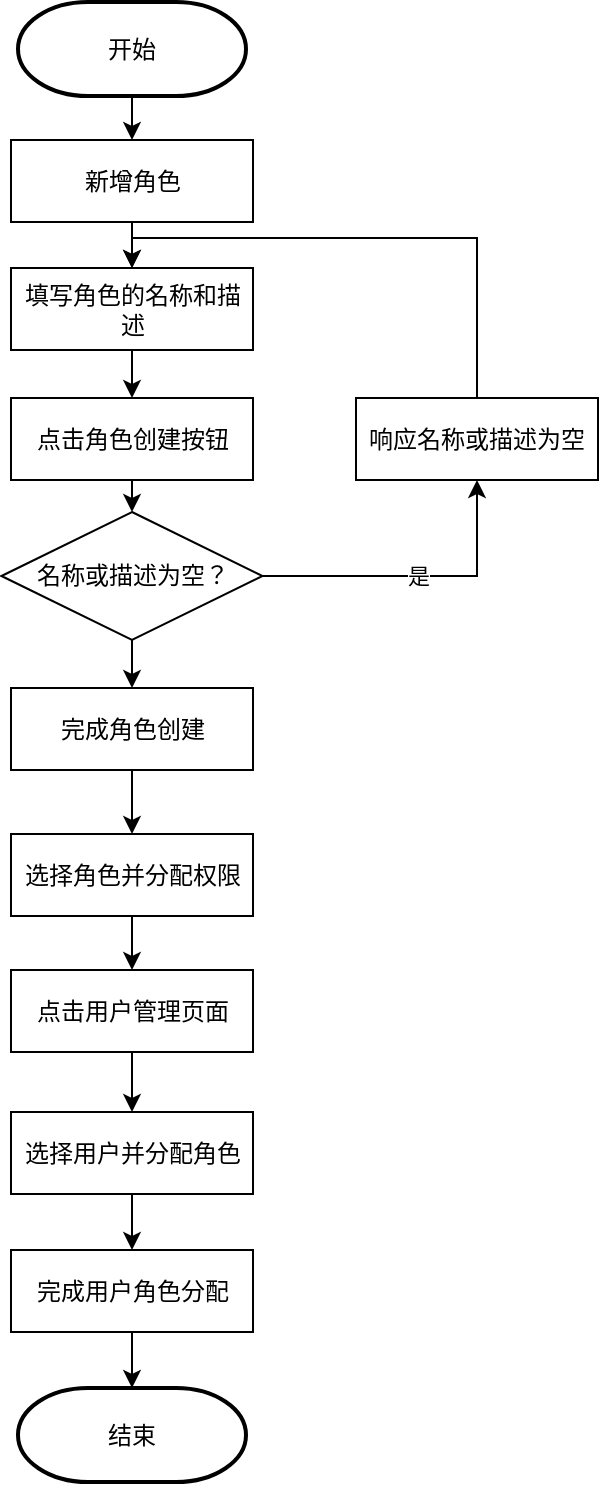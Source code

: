<mxfile version="21.3.7" type="github">
  <diagram name="第 1 页" id="kr8SmRhsVuFbHTsCatD1">
    <mxGraphModel dx="4295" dy="511" grid="0" gridSize="10" guides="1" tooltips="1" connect="1" arrows="1" fold="1" page="1" pageScale="1" pageWidth="827" pageHeight="1169" math="0" shadow="0">
      <root>
        <mxCell id="0" />
        <mxCell id="1" parent="0" />
        <mxCell id="ZlHzcMSenoy30nBdFDcZ-1" style="edgeStyle=orthogonalEdgeStyle;rounded=0;orthogonalLoop=1;jettySize=auto;html=1;exitX=0.5;exitY=1;exitDx=0;exitDy=0;exitPerimeter=0;" parent="1" source="ZlHzcMSenoy30nBdFDcZ-2" target="ZlHzcMSenoy30nBdFDcZ-4" edge="1">
          <mxGeometry relative="1" as="geometry" />
        </mxCell>
        <mxCell id="ZlHzcMSenoy30nBdFDcZ-2" value="开始" style="strokeWidth=2;html=1;shape=mxgraph.flowchart.terminator;whiteSpace=wrap;fontSize=12;" parent="1" vertex="1">
          <mxGeometry x="-2980" y="16" width="114" height="47" as="geometry" />
        </mxCell>
        <mxCell id="VAnTZDY2xyBxzm2Dqna8-4" style="edgeStyle=orthogonalEdgeStyle;rounded=0;orthogonalLoop=1;jettySize=auto;html=1;exitX=0.5;exitY=1;exitDx=0;exitDy=0;entryX=0.5;entryY=0;entryDx=0;entryDy=0;" edge="1" parent="1" source="ZlHzcMSenoy30nBdFDcZ-4" target="VAnTZDY2xyBxzm2Dqna8-2">
          <mxGeometry relative="1" as="geometry" />
        </mxCell>
        <mxCell id="ZlHzcMSenoy30nBdFDcZ-4" value="新增角色" style="rounded=0;whiteSpace=wrap;html=1;fontSize=12;" parent="1" vertex="1">
          <mxGeometry x="-2983.5" y="85" width="121" height="41" as="geometry" />
        </mxCell>
        <mxCell id="VAnTZDY2xyBxzm2Dqna8-5" style="edgeStyle=orthogonalEdgeStyle;rounded=0;orthogonalLoop=1;jettySize=auto;html=1;exitX=0.5;exitY=1;exitDx=0;exitDy=0;entryX=0.5;entryY=0;entryDx=0;entryDy=0;" edge="1" parent="1" source="VAnTZDY2xyBxzm2Dqna8-2" target="VAnTZDY2xyBxzm2Dqna8-3">
          <mxGeometry relative="1" as="geometry" />
        </mxCell>
        <mxCell id="VAnTZDY2xyBxzm2Dqna8-2" value="填写角色的名称和描述" style="rounded=0;whiteSpace=wrap;html=1;fontSize=12;" vertex="1" parent="1">
          <mxGeometry x="-2983.5" y="149" width="121" height="41" as="geometry" />
        </mxCell>
        <mxCell id="VAnTZDY2xyBxzm2Dqna8-7" style="edgeStyle=orthogonalEdgeStyle;rounded=0;orthogonalLoop=1;jettySize=auto;html=1;exitX=0.5;exitY=1;exitDx=0;exitDy=0;" edge="1" parent="1" source="VAnTZDY2xyBxzm2Dqna8-3" target="VAnTZDY2xyBxzm2Dqna8-6">
          <mxGeometry relative="1" as="geometry">
            <Array as="points">
              <mxPoint x="-2923" y="268" />
              <mxPoint x="-2923" y="268" />
            </Array>
          </mxGeometry>
        </mxCell>
        <mxCell id="VAnTZDY2xyBxzm2Dqna8-3" value="点击角色创建按钮" style="rounded=0;whiteSpace=wrap;html=1;fontSize=12;" vertex="1" parent="1">
          <mxGeometry x="-2983.5" y="214" width="121" height="41" as="geometry" />
        </mxCell>
        <mxCell id="VAnTZDY2xyBxzm2Dqna8-10" value="是" style="edgeStyle=orthogonalEdgeStyle;rounded=0;orthogonalLoop=1;jettySize=auto;html=1;exitX=1;exitY=0.5;exitDx=0;exitDy=0;entryX=0.5;entryY=1;entryDx=0;entryDy=0;" edge="1" parent="1" source="VAnTZDY2xyBxzm2Dqna8-6" target="VAnTZDY2xyBxzm2Dqna8-9">
          <mxGeometry relative="1" as="geometry" />
        </mxCell>
        <mxCell id="VAnTZDY2xyBxzm2Dqna8-15" style="edgeStyle=orthogonalEdgeStyle;rounded=0;orthogonalLoop=1;jettySize=auto;html=1;exitX=0.5;exitY=1;exitDx=0;exitDy=0;" edge="1" parent="1" source="VAnTZDY2xyBxzm2Dqna8-6" target="VAnTZDY2xyBxzm2Dqna8-13">
          <mxGeometry relative="1" as="geometry" />
        </mxCell>
        <mxCell id="VAnTZDY2xyBxzm2Dqna8-6" value="名称或描述为空？" style="rhombus;whiteSpace=wrap;html=1;" vertex="1" parent="1">
          <mxGeometry x="-2988.25" y="271" width="130.5" height="64" as="geometry" />
        </mxCell>
        <mxCell id="VAnTZDY2xyBxzm2Dqna8-12" style="edgeStyle=orthogonalEdgeStyle;rounded=0;orthogonalLoop=1;jettySize=auto;html=1;exitX=0.5;exitY=0;exitDx=0;exitDy=0;entryX=0.5;entryY=0;entryDx=0;entryDy=0;" edge="1" parent="1" source="VAnTZDY2xyBxzm2Dqna8-9" target="VAnTZDY2xyBxzm2Dqna8-2">
          <mxGeometry relative="1" as="geometry">
            <Array as="points">
              <mxPoint x="-2750" y="134" />
              <mxPoint x="-2923" y="134" />
            </Array>
          </mxGeometry>
        </mxCell>
        <mxCell id="VAnTZDY2xyBxzm2Dqna8-9" value="响应名称或描述为空" style="rounded=0;whiteSpace=wrap;html=1;fontSize=12;" vertex="1" parent="1">
          <mxGeometry x="-2811" y="214" width="121" height="41" as="geometry" />
        </mxCell>
        <mxCell id="VAnTZDY2xyBxzm2Dqna8-17" style="edgeStyle=orthogonalEdgeStyle;rounded=0;orthogonalLoop=1;jettySize=auto;html=1;exitX=0.5;exitY=1;exitDx=0;exitDy=0;" edge="1" parent="1" source="VAnTZDY2xyBxzm2Dqna8-13" target="VAnTZDY2xyBxzm2Dqna8-16">
          <mxGeometry relative="1" as="geometry" />
        </mxCell>
        <mxCell id="VAnTZDY2xyBxzm2Dqna8-13" value="完成角色创建" style="rounded=0;whiteSpace=wrap;html=1;fontSize=12;" vertex="1" parent="1">
          <mxGeometry x="-2983.5" y="359" width="121" height="41" as="geometry" />
        </mxCell>
        <mxCell id="VAnTZDY2xyBxzm2Dqna8-20" style="edgeStyle=orthogonalEdgeStyle;rounded=0;orthogonalLoop=1;jettySize=auto;html=1;exitX=0.5;exitY=1;exitDx=0;exitDy=0;entryX=0.5;entryY=0;entryDx=0;entryDy=0;" edge="1" parent="1" source="VAnTZDY2xyBxzm2Dqna8-16" target="VAnTZDY2xyBxzm2Dqna8-18">
          <mxGeometry relative="1" as="geometry" />
        </mxCell>
        <mxCell id="VAnTZDY2xyBxzm2Dqna8-16" value="选择角色并分配权限" style="rounded=0;whiteSpace=wrap;html=1;fontSize=12;" vertex="1" parent="1">
          <mxGeometry x="-2983.5" y="432" width="121" height="41" as="geometry" />
        </mxCell>
        <mxCell id="VAnTZDY2xyBxzm2Dqna8-21" style="edgeStyle=orthogonalEdgeStyle;rounded=0;orthogonalLoop=1;jettySize=auto;html=1;exitX=0.5;exitY=1;exitDx=0;exitDy=0;entryX=0.5;entryY=0;entryDx=0;entryDy=0;" edge="1" parent="1" source="VAnTZDY2xyBxzm2Dqna8-18" target="VAnTZDY2xyBxzm2Dqna8-19">
          <mxGeometry relative="1" as="geometry" />
        </mxCell>
        <mxCell id="VAnTZDY2xyBxzm2Dqna8-18" value="点击用户管理页面" style="rounded=0;whiteSpace=wrap;html=1;fontSize=12;" vertex="1" parent="1">
          <mxGeometry x="-2983.5" y="500" width="121" height="41" as="geometry" />
        </mxCell>
        <mxCell id="VAnTZDY2xyBxzm2Dqna8-23" style="edgeStyle=orthogonalEdgeStyle;rounded=0;orthogonalLoop=1;jettySize=auto;html=1;exitX=0.5;exitY=1;exitDx=0;exitDy=0;" edge="1" parent="1" source="VAnTZDY2xyBxzm2Dqna8-19" target="VAnTZDY2xyBxzm2Dqna8-22">
          <mxGeometry relative="1" as="geometry" />
        </mxCell>
        <mxCell id="VAnTZDY2xyBxzm2Dqna8-19" value="选择用户并分配角色" style="rounded=0;whiteSpace=wrap;html=1;fontSize=12;" vertex="1" parent="1">
          <mxGeometry x="-2983.5" y="571" width="121" height="41" as="geometry" />
        </mxCell>
        <mxCell id="VAnTZDY2xyBxzm2Dqna8-25" style="edgeStyle=orthogonalEdgeStyle;rounded=0;orthogonalLoop=1;jettySize=auto;html=1;exitX=0.5;exitY=1;exitDx=0;exitDy=0;" edge="1" parent="1" source="VAnTZDY2xyBxzm2Dqna8-22" target="VAnTZDY2xyBxzm2Dqna8-24">
          <mxGeometry relative="1" as="geometry" />
        </mxCell>
        <mxCell id="VAnTZDY2xyBxzm2Dqna8-22" value="完成用户角色分配" style="rounded=0;whiteSpace=wrap;html=1;fontSize=12;" vertex="1" parent="1">
          <mxGeometry x="-2983.5" y="640" width="121" height="41" as="geometry" />
        </mxCell>
        <mxCell id="VAnTZDY2xyBxzm2Dqna8-24" value="结束" style="strokeWidth=2;html=1;shape=mxgraph.flowchart.terminator;whiteSpace=wrap;fontSize=12;" vertex="1" parent="1">
          <mxGeometry x="-2980" y="709" width="114" height="47" as="geometry" />
        </mxCell>
      </root>
    </mxGraphModel>
  </diagram>
</mxfile>
